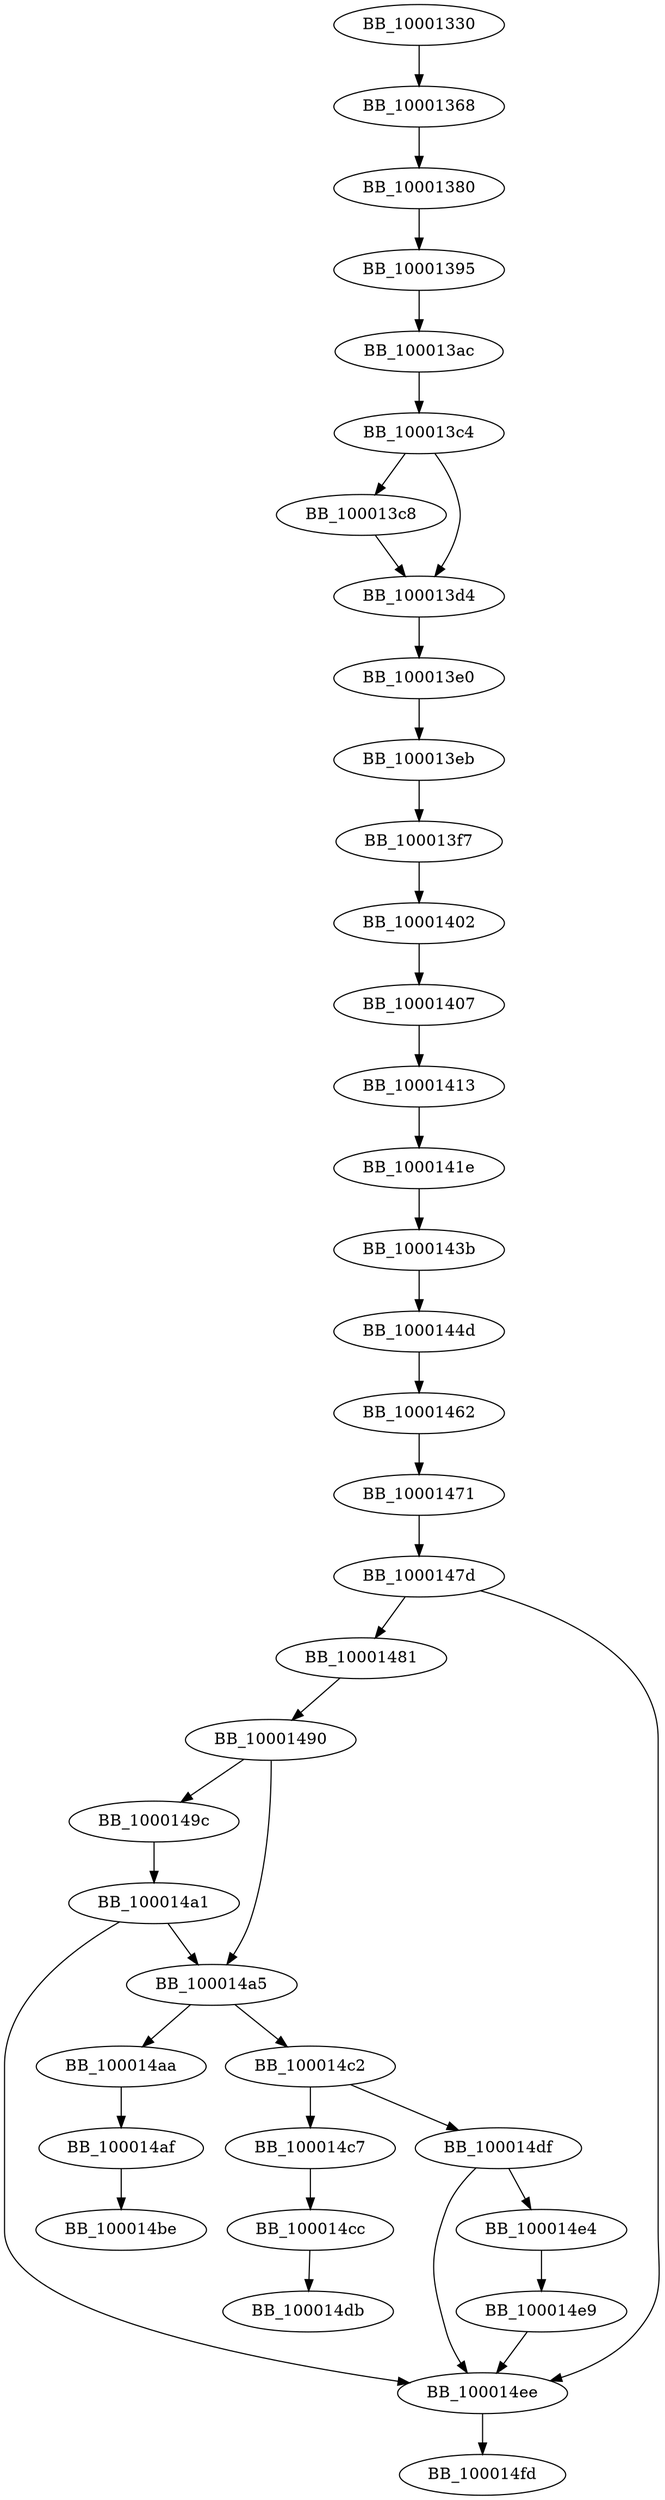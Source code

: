 DiGraph sub_10001330{
BB_10001330->BB_10001368
BB_10001368->BB_10001380
BB_10001380->BB_10001395
BB_10001395->BB_100013ac
BB_100013ac->BB_100013c4
BB_100013c4->BB_100013c8
BB_100013c4->BB_100013d4
BB_100013c8->BB_100013d4
BB_100013d4->BB_100013e0
BB_100013e0->BB_100013eb
BB_100013eb->BB_100013f7
BB_100013f7->BB_10001402
BB_10001402->BB_10001407
BB_10001407->BB_10001413
BB_10001413->BB_1000141e
BB_1000141e->BB_1000143b
BB_1000143b->BB_1000144d
BB_1000144d->BB_10001462
BB_10001462->BB_10001471
BB_10001471->BB_1000147d
BB_1000147d->BB_10001481
BB_1000147d->BB_100014ee
BB_10001481->BB_10001490
BB_10001490->BB_1000149c
BB_10001490->BB_100014a5
BB_1000149c->BB_100014a1
BB_100014a1->BB_100014a5
BB_100014a1->BB_100014ee
BB_100014a5->BB_100014aa
BB_100014a5->BB_100014c2
BB_100014aa->BB_100014af
BB_100014af->BB_100014be
BB_100014c2->BB_100014c7
BB_100014c2->BB_100014df
BB_100014c7->BB_100014cc
BB_100014cc->BB_100014db
BB_100014df->BB_100014e4
BB_100014df->BB_100014ee
BB_100014e4->BB_100014e9
BB_100014e9->BB_100014ee
BB_100014ee->BB_100014fd
}
